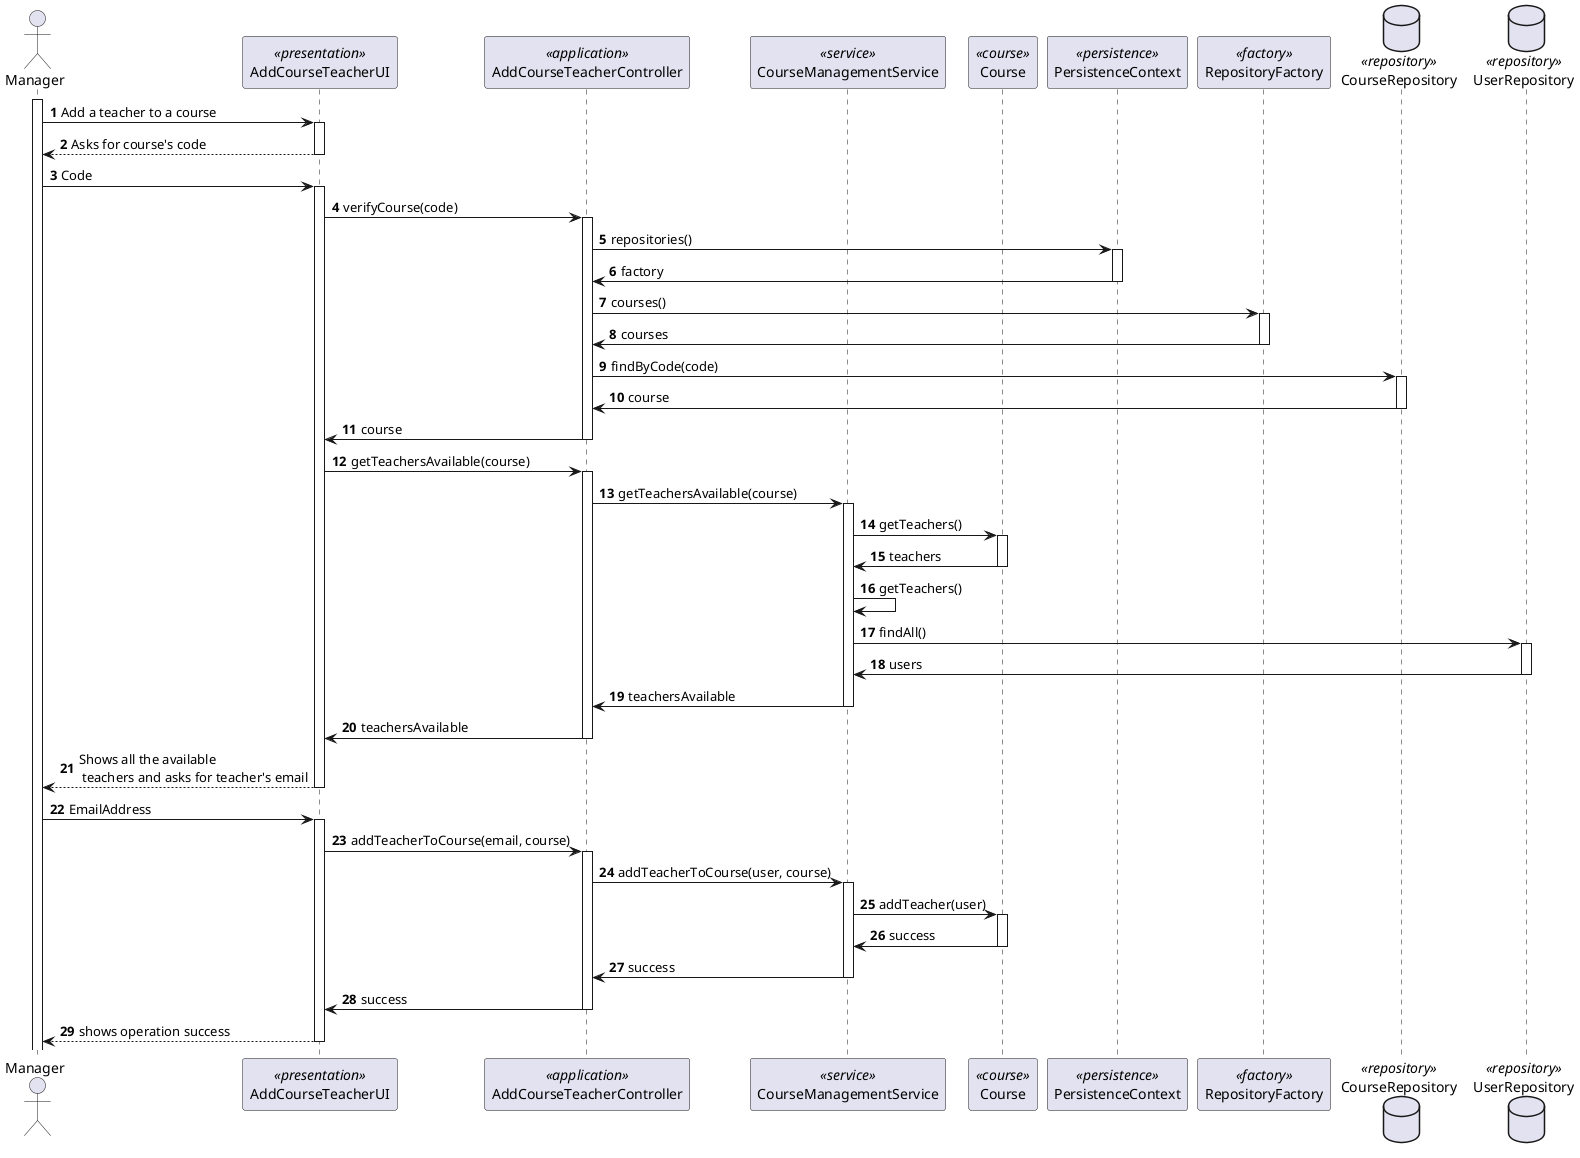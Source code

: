 @startuml
actor Manager

autonumber

participant AddCourseTeacherUI <<presentation>>
participant AddCourseTeacherController<<application>>
participant CourseManagementService<<service>>
participant Course<<course>>
participant PersistenceContext<<persistence>>
participant RepositoryFactory<<factory>>
database CourseRepository <<repository>>
database UserRepository <<repository>>

activate Manager

Manager -> AddCourseTeacherUI : Add a teacher to a course

activate AddCourseTeacherUI

AddCourseTeacherUI --> Manager : Asks for course's code

deactivate AddCourseTeacherUI

Manager -> AddCourseTeacherUI : Code

activate AddCourseTeacherUI

AddCourseTeacherUI -> AddCourseTeacherController : verifyCourse(code)

activate AddCourseTeacherController

AddCourseTeacherController -> PersistenceContext : repositories()

activate PersistenceContext

PersistenceContext -> AddCourseTeacherController : factory

deactivate PersistenceContext

AddCourseTeacherController -> RepositoryFactory : courses()

activate RepositoryFactory

RepositoryFactory -> AddCourseTeacherController : courses

deactivate RepositoryFactory

AddCourseTeacherController -> CourseRepository : findByCode(code)

activate CourseRepository

CourseRepository ->AddCourseTeacherController : course

deactivate CourseRepository

AddCourseTeacherController -> AddCourseTeacherUI : course

deactivate AddCourseTeacherController

AddCourseTeacherUI -> AddCourseTeacherController : getTeachersAvailable(course)

activate AddCourseTeacherController

AddCourseTeacherController -> CourseManagementService : getTeachersAvailable(course)

activate CourseManagementService

CourseManagementService -> Course : getTeachers()

activate Course

Course -> CourseManagementService : teachers

deactivate Course

CourseManagementService -> CourseManagementService : getTeachers()

CourseManagementService -> UserRepository : findAll()

activate UserRepository

UserRepository -> CourseManagementService : users

deactivate UserRepository

CourseManagementService -> AddCourseTeacherController : teachersAvailable

deactivate CourseManagementService

AddCourseTeacherController -> AddCourseTeacherUI : teachersAvailable

deactivate AddCourseTeacherController

AddCourseTeacherUI --> Manager : Shows all the available \n teachers and asks for teacher's email

deactivate AddCourseTeacherUI

Manager -> AddCourseTeacherUI : EmailAddress

activate AddCourseTeacherUI

AddCourseTeacherUI -> AddCourseTeacherController : addTeacherToCourse(email, course)

activate AddCourseTeacherController


AddCourseTeacherController -> CourseManagementService : addTeacherToCourse(user, course)

activate CourseManagementService

CourseManagementService -> Course : addTeacher(user)

activate Course

Course -> CourseManagementService : success

deactivate Course

CourseManagementService -> AddCourseTeacherController : success

deactivate CourseManagementService

AddCourseTeacherController -> AddCourseTeacherUI : success

deactivate AddCourseTeacherController

AddCourseTeacherUI --> Manager : shows operation success

deactivate AddCourseTeacherUI

@enduml